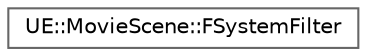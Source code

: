 digraph "Graphical Class Hierarchy"
{
 // INTERACTIVE_SVG=YES
 // LATEX_PDF_SIZE
  bgcolor="transparent";
  edge [fontname=Helvetica,fontsize=10,labelfontname=Helvetica,labelfontsize=10];
  node [fontname=Helvetica,fontsize=10,shape=box,height=0.2,width=0.4];
  rankdir="LR";
  Node0 [id="Node000000",label="UE::MovieScene::FSystemFilter",height=0.2,width=0.4,color="grey40", fillcolor="white", style="filled",URL="$dc/d3c/structUE_1_1MovieScene_1_1FSystemFilter.html",tooltip="Utility class for filtering systems."];
}
